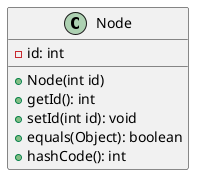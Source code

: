 @startuml
class Node {
  -id: int
  +Node(int id)
  +getId(): int
  +setId(int id): void
  +equals(Object): boolean
  +hashCode(): int
}
@enduml